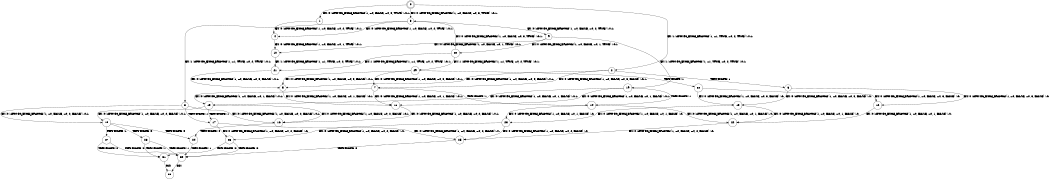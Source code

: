 digraph BCG {
size = "7, 10.5";
center = TRUE;
node [shape = circle];
0 [peripheries = 2];
0 -> 1 [label = "EX !0 !ATOMIC_EXCH_BRANCH (1, +0, FALSE, +0, 3, TRUE) !:0:1:"];
0 -> 2 [label = "EX !1 !ATOMIC_EXCH_BRANCH (1, +1, TRUE, +0, 2, TRUE) !:0:1:"];
0 -> 3 [label = "EX !0 !ATOMIC_EXCH_BRANCH (1, +0, FALSE, +0, 3, TRUE) !:0:1:"];
1 -> 4 [label = "EX !0 !ATOMIC_EXCH_BRANCH (1, +0, FALSE, +0, 2, TRUE) !:0:1:"];
2 -> 5 [label = "EX !0 !ATOMIC_EXCH_BRANCH (1, +0, FALSE, +0, 3, FALSE) !:0:1:"];
2 -> 6 [label = "TERMINATE !1"];
2 -> 7 [label = "EX !0 !ATOMIC_EXCH_BRANCH (1, +0, FALSE, +0, 3, FALSE) !:0:1:"];
3 -> 4 [label = "EX !0 !ATOMIC_EXCH_BRANCH (1, +0, FALSE, +0, 2, TRUE) !:0:1:"];
3 -> 8 [label = "EX !1 !ATOMIC_EXCH_BRANCH (1, +1, TRUE, +0, 2, TRUE) !:0:1:"];
3 -> 9 [label = "EX !0 !ATOMIC_EXCH_BRANCH (1, +0, FALSE, +0, 2, TRUE) !:0:1:"];
4 -> 10 [label = "EX !0 !ATOMIC_EXCH_BRANCH (1, +0, FALSE, +0, 1, TRUE) !:0:1:"];
5 -> 11 [label = "EX !0 !ATOMIC_EXCH_BRANCH (1, +0, FALSE, +0, 1, FALSE) !:0:1:"];
6 -> 12 [label = "EX !0 !ATOMIC_EXCH_BRANCH (1, +0, FALSE, +0, 3, FALSE) !:0:"];
6 -> 13 [label = "EX !0 !ATOMIC_EXCH_BRANCH (1, +0, FALSE, +0, 3, FALSE) !:0:"];
7 -> 11 [label = "EX !0 !ATOMIC_EXCH_BRANCH (1, +0, FALSE, +0, 1, FALSE) !:0:1:"];
7 -> 14 [label = "TERMINATE !1"];
7 -> 15 [label = "EX !0 !ATOMIC_EXCH_BRANCH (1, +0, FALSE, +0, 1, FALSE) !:0:1:"];
8 -> 16 [label = "EX !0 !ATOMIC_EXCH_BRANCH (1, +0, FALSE, +0, 2, FALSE) !:0:1:"];
8 -> 17 [label = "TERMINATE !1"];
8 -> 18 [label = "EX !0 !ATOMIC_EXCH_BRANCH (1, +0, FALSE, +0, 2, FALSE) !:0:1:"];
9 -> 10 [label = "EX !0 !ATOMIC_EXCH_BRANCH (1, +0, FALSE, +0, 1, TRUE) !:0:1:"];
9 -> 19 [label = "EX !1 !ATOMIC_EXCH_BRANCH (1, +1, TRUE, +0, 2, TRUE) !:0:1:"];
9 -> 20 [label = "EX !0 !ATOMIC_EXCH_BRANCH (1, +0, FALSE, +0, 1, TRUE) !:0:1:"];
10 -> 21 [label = "EX !1 !ATOMIC_EXCH_BRANCH (1, +1, TRUE, +0, 2, TRUE) !:0:1:"];
11 -> 16 [label = "EX !0 !ATOMIC_EXCH_BRANCH (1, +0, FALSE, +0, 2, FALSE) !:0:1:"];
12 -> 22 [label = "EX !0 !ATOMIC_EXCH_BRANCH (1, +0, FALSE, +0, 1, FALSE) !:0:"];
13 -> 22 [label = "EX !0 !ATOMIC_EXCH_BRANCH (1, +0, FALSE, +0, 1, FALSE) !:0:"];
13 -> 23 [label = "EX !0 !ATOMIC_EXCH_BRANCH (1, +0, FALSE, +0, 1, FALSE) !:0:"];
14 -> 22 [label = "EX !0 !ATOMIC_EXCH_BRANCH (1, +0, FALSE, +0, 1, FALSE) !:0:"];
14 -> 23 [label = "EX !0 !ATOMIC_EXCH_BRANCH (1, +0, FALSE, +0, 1, FALSE) !:0:"];
15 -> 16 [label = "EX !0 !ATOMIC_EXCH_BRANCH (1, +0, FALSE, +0, 2, FALSE) !:0:1:"];
15 -> 17 [label = "TERMINATE !1"];
15 -> 18 [label = "EX !0 !ATOMIC_EXCH_BRANCH (1, +0, FALSE, +0, 2, FALSE) !:0:1:"];
16 -> 24 [label = "TERMINATE !0"];
17 -> 25 [label = "EX !0 !ATOMIC_EXCH_BRANCH (1, +0, FALSE, +0, 2, FALSE) !:0:"];
17 -> 26 [label = "EX !0 !ATOMIC_EXCH_BRANCH (1, +0, FALSE, +0, 2, FALSE) !:0:"];
18 -> 24 [label = "TERMINATE !0"];
18 -> 27 [label = "TERMINATE !1"];
18 -> 28 [label = "TERMINATE !0"];
19 -> 11 [label = "EX !0 !ATOMIC_EXCH_BRANCH (1, +0, FALSE, +0, 1, FALSE) !:0:1:"];
19 -> 14 [label = "TERMINATE !1"];
19 -> 15 [label = "EX !0 !ATOMIC_EXCH_BRANCH (1, +0, FALSE, +0, 1, FALSE) !:0:1:"];
20 -> 21 [label = "EX !1 !ATOMIC_EXCH_BRANCH (1, +1, TRUE, +0, 2, TRUE) !:0:1:"];
20 -> 29 [label = "EX !1 !ATOMIC_EXCH_BRANCH (1, +1, TRUE, +0, 2, TRUE) !:0:1:"];
20 -> 3 [label = "EX !0 !ATOMIC_EXCH_BRANCH (1, +0, FALSE, +0, 3, TRUE) !:0:1:"];
21 -> 5 [label = "EX !0 !ATOMIC_EXCH_BRANCH (1, +0, FALSE, +0, 3, FALSE) !:0:1:"];
22 -> 25 [label = "EX !0 !ATOMIC_EXCH_BRANCH (1, +0, FALSE, +0, 2, FALSE) !:0:"];
23 -> 25 [label = "EX !0 !ATOMIC_EXCH_BRANCH (1, +0, FALSE, +0, 2, FALSE) !:0:"];
23 -> 26 [label = "EX !0 !ATOMIC_EXCH_BRANCH (1, +0, FALSE, +0, 2, FALSE) !:0:"];
24 -> 30 [label = "TERMINATE !1"];
25 -> 30 [label = "TERMINATE !0"];
26 -> 30 [label = "TERMINATE !0"];
26 -> 31 [label = "TERMINATE !0"];
27 -> 30 [label = "TERMINATE !0"];
27 -> 31 [label = "TERMINATE !0"];
28 -> 30 [label = "TERMINATE !1"];
28 -> 31 [label = "TERMINATE !1"];
29 -> 5 [label = "EX !0 !ATOMIC_EXCH_BRANCH (1, +0, FALSE, +0, 3, FALSE) !:0:1:"];
29 -> 32 [label = "TERMINATE !1"];
29 -> 7 [label = "EX !0 !ATOMIC_EXCH_BRANCH (1, +0, FALSE, +0, 3, FALSE) !:0:1:"];
30 -> 33 [label = "exit"];
31 -> 33 [label = "exit"];
32 -> 12 [label = "EX !0 !ATOMIC_EXCH_BRANCH (1, +0, FALSE, +0, 3, FALSE) !:0:"];
32 -> 13 [label = "EX !0 !ATOMIC_EXCH_BRANCH (1, +0, FALSE, +0, 3, FALSE) !:0:"];
}
